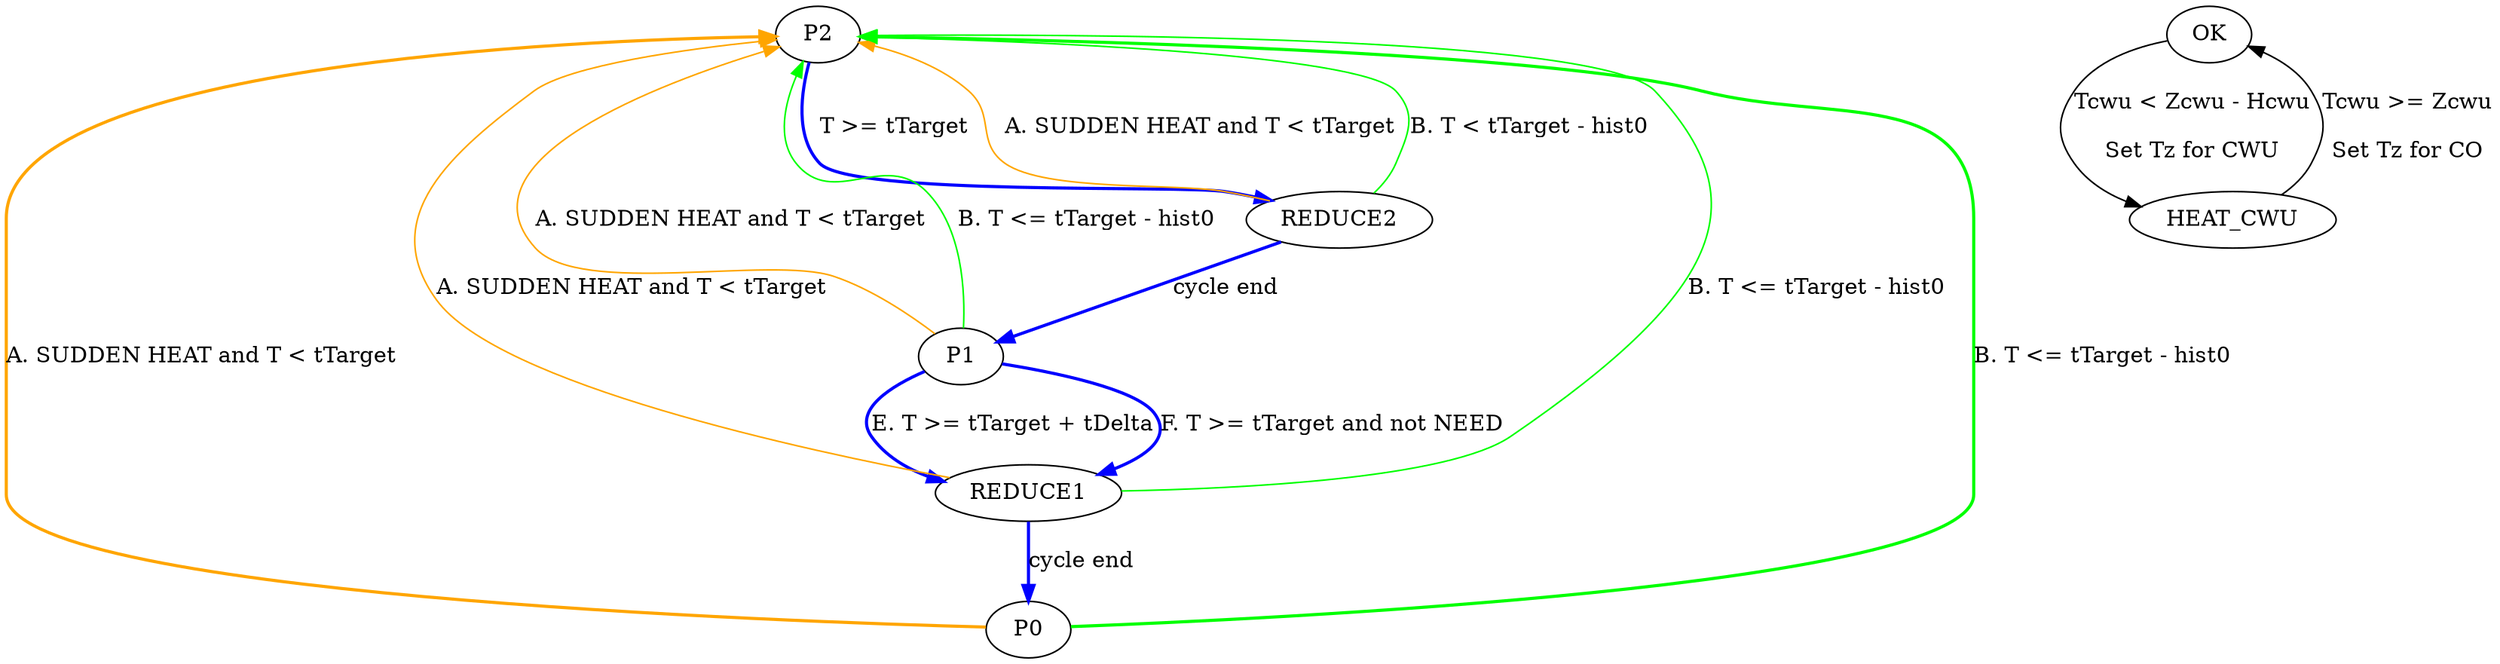 digraph G {

HEAT [label="P2"]
COOLOFF [label="P1"]
MAINTAIN [label="P0"]

HEAT->REDUCE2 [label="T >= tTarget", style=bold, color=blue]

REDUCE2 -> COOLOFF [label="cycle end",style=bold, color=blue]


REDUCE2 -> HEAT [label="A. SUDDEN HEAT and T < tTarget", color=orange]
REDUCE2 -> HEAT [label="B. T < tTarget - hist0", color=green]

COOLOFF->REDUCE1 [label="E. T >= tTarget + tDelta", style=bold, color=blue]
COOLOFF->REDUCE1 [label="F. T >= tTarget and not NEED", style=bold, color=blue]

REDUCE1 -> MAINTAIN [label="cycle end", style=bold, color=blue]


REDUCE1 -> HEAT [label="A. SUDDEN HEAT and T < tTarget", color=orange]
REDUCE1 -> HEAT [label="B. T <= tTarget - hist0", color=green]


//REDUCE1 -> COOLOFF [label="2. NEED and T<tTarget"]

COOLOFF -> HEAT [label="A. SUDDEN HEAT and T < tTarget", color=orange]
COOLOFF->HEAT [label="B. T <= tTarget - hist0", color=green]

//HEAT -> REDUCE1 [label="1. T > tTarget + tDelta", color=green]
MAINTAIN -> HEAT [label="A. SUDDEN HEAT and T < tTarget", style=bold, color=orange]
MAINTAIN -> HEAT [label="B. T <= tTarget - hist0", style=bold, color=green]


//MAINTAIN -> COOLOFF [label="NEED and T between tTarget - hist0 and tTarget", style=bold, color=darkgreen]



subgraph CWU {
    OK -> HEAT_CWU [label="Tcwu < Zcwu - Hcwu\r\nSet Tz for CWU"]
    HEAT_CWU -> OK [label="Tcwu >= Zcwu\r\nSet Tz for CO"]
    
}



}
